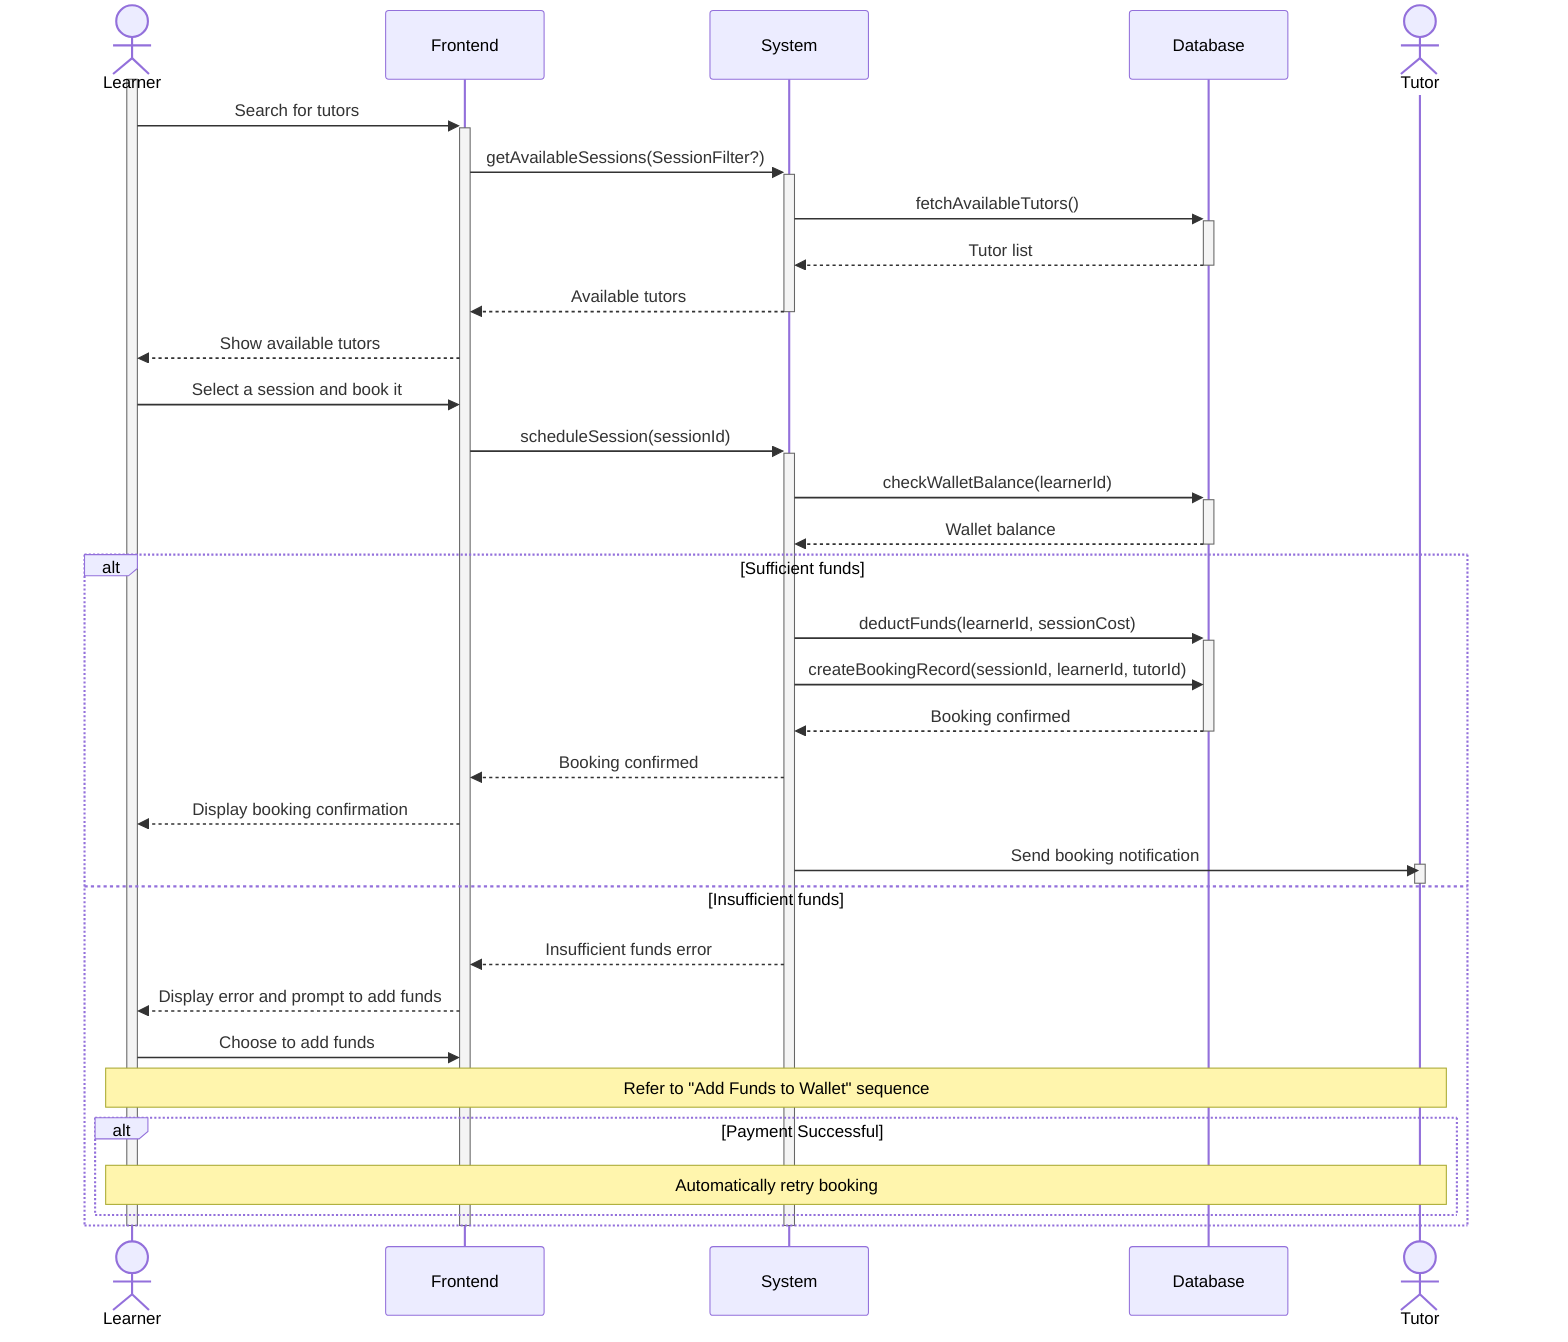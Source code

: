 sequenceDiagram
    actor Learner
    participant Frontend
    participant System
    participant Database
    actor Tutor

    activate Learner
    Learner->>+Frontend: Search for tutors
    Frontend->>+System: getAvailableSessions(SessionFilter?)
    System->>+Database: fetchAvailableTutors()
    Database-->>-System: Tutor list
    System-->>-Frontend: Available tutors
    Frontend-->>Learner: Show available tutors
    Learner->>Frontend: Select a session and book it
    Frontend->>+System: scheduleSession(sessionId)
    System->>+Database: checkWalletBalance(learnerId)
    Database-->>-System: Wallet balance
    alt Sufficient funds
        System->>+Database: deductFunds(learnerId, sessionCost)
        System->>Database: createBookingRecord(sessionId, learnerId, tutorId)
        Database-->>-System: Booking confirmed
        System-->>Frontend: Booking confirmed
        Frontend-->>Learner: Display booking confirmation
        System->>Tutor: Send booking notification
        activate Tutor
        deactivate Tutor
    else Insufficient funds
        System-->>Frontend: Insufficient funds error
        Frontend-->>Learner: Display error and prompt to add funds
        Learner->>Frontend: Choose to add funds

        Note over Learner, Tutor: Refer to "Add Funds to Wallet" sequence

        alt Payment Successful
            Note over Learner, Tutor: Automatically retry booking
        end
    end
    deactivate System
    deactivate Frontend
    deactivate Learner